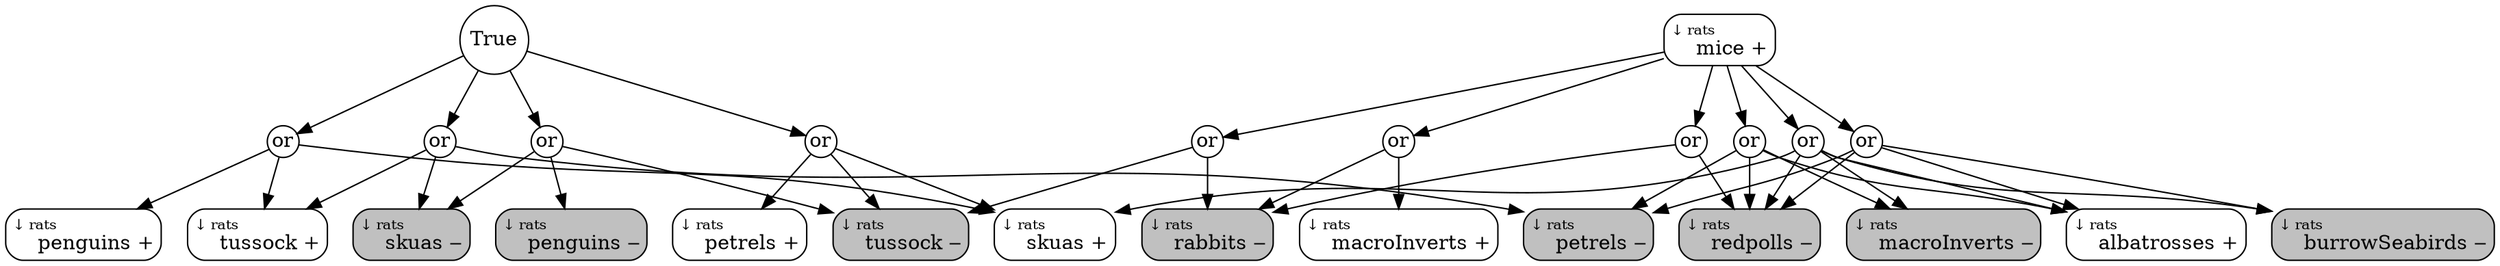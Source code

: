 digraph {

	node[style="rounded,filled", width=0, margin=0];


	or1 [shape = circle;fillcolor = white;label = or;];
	negrats_tussock [shape = box;fillcolor = gray;label = < <font point-size="10">&darr; rats</font><br align="left"/> &nbsp; &nbsp; tussock &#8210; >;];
	negrats_rabbits [shape = box;fillcolor = gray;label = < <font point-size="10">&darr; rats</font><br align="left"/> &nbsp; &nbsp; rabbits &#8210; >;];
	posrats_mice [shape = box;fillcolor = white;label = < <font point-size="10">&darr; rats</font><br align="left"/> &nbsp; &nbsp; mice + >;];
	or2 [shape = circle;fillcolor = white;label = or;];
	posrats_penguins [shape = box;fillcolor = white;label = < <font point-size="10">&darr; rats</font><br align="left"/> &nbsp; &nbsp; penguins + >;];
	posrats_skuas [shape = box;fillcolor = white;label = < <font point-size="10">&darr; rats</font><br align="left"/> &nbsp; &nbsp; skuas + >;];
	posrats_tussock [shape = box;fillcolor = white;label = < <font point-size="10">&darr; rats</font><br align="left"/> &nbsp; &nbsp; tussock + >;];
	True [shape = circle;fillcolor = white;];
	or3 [shape = circle;fillcolor = white;label = or;];
	negrats_skuas [shape = box;fillcolor = gray;label = < <font point-size="10">&darr; rats</font><br align="left"/> &nbsp; &nbsp; skuas &#8210; >;];
	negrats_petrels [shape = box;fillcolor = gray;label = < <font point-size="10">&darr; rats</font><br align="left"/> &nbsp; &nbsp; petrels &#8210; >;];
	or4 [shape = circle;fillcolor = white;label = or;];
	negrats_redpolls [shape = box;fillcolor = gray;label = < <font point-size="10">&darr; rats</font><br align="left"/> &nbsp; &nbsp; redpolls &#8210; >;];
	or5 [shape = circle;fillcolor = white;label = or;];
	posrats_petrels [shape = box;fillcolor = white;label = < <font point-size="10">&darr; rats</font><br align="left"/> &nbsp; &nbsp; petrels + >;];
	or6 [shape = circle;fillcolor = white;label = or;];
	posrats_macroInverts [shape = box;fillcolor = white;label = < <font point-size="10">&darr; rats</font><br align="left"/> &nbsp; &nbsp; macroInverts + >;];
	or7 [shape = circle;fillcolor = white;label = or;];
	negrats_penguins [shape = box;fillcolor = gray;label = < <font point-size="10">&darr; rats</font><br align="left"/> &nbsp; &nbsp; penguins &#8210; >;];
	or8 [shape = circle;fillcolor = white;label = or;];
	negrats_macroInverts [shape = box;fillcolor = gray;label = < <font point-size="10">&darr; rats</font><br align="left"/> &nbsp; &nbsp; macroInverts &#8210; >;];
	posrats_albatrosses [shape = box;fillcolor = white;label = < <font point-size="10">&darr; rats</font><br align="left"/> &nbsp; &nbsp; albatrosses + >;];
	or9 [shape = circle;fillcolor = white;label = or;];
	negrats_burrowSeabirds [shape = box;fillcolor = gray;label = < <font point-size="10">&darr; rats</font><br align="left"/> &nbsp; &nbsp; burrowSeabirds &#8210; >;];
	or10 [shape = circle;fillcolor = white;label = or;];

or1->negrats_tussock;
or1->negrats_rabbits;
posrats_mice->or1;
posrats_mice->or4;
posrats_mice->or6;
posrats_mice->or8;
posrats_mice->or9;
posrats_mice->or10;
or2->posrats_penguins;
or2->posrats_skuas;
or2->posrats_tussock;
True->or2;
True->or3;
True->or5;
True->or7;
or3->negrats_skuas;
or3->negrats_petrels;
or3->posrats_tussock;
or4->negrats_redpolls;
or4->negrats_rabbits;
or5->negrats_tussock;
or5->posrats_petrels;
or5->posrats_skuas;
or6->posrats_macroInverts;
or6->negrats_rabbits;
or7->negrats_tussock;
or7->negrats_skuas;
or7->negrats_penguins;
or8->negrats_petrels;
or8->negrats_macroInverts;
or8->negrats_redpolls;
or8->posrats_albatrosses;
or9->negrats_petrels;
or9->negrats_burrowSeabirds;
or9->negrats_redpolls;
or9->posrats_albatrosses;
or10->negrats_burrowSeabirds;
or10->negrats_macroInverts;
or10->negrats_redpolls;
or10->posrats_albatrosses;
or10->posrats_skuas;

}